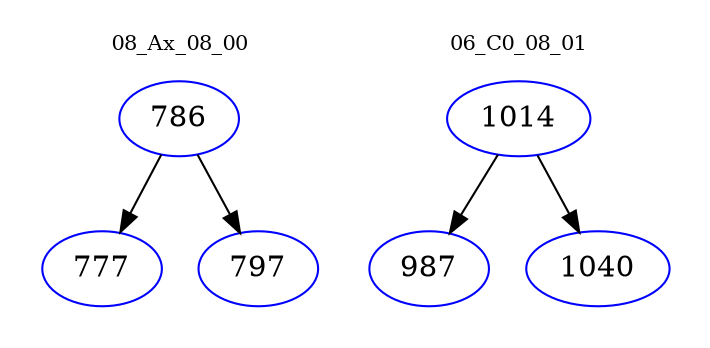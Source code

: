 digraph{
subgraph cluster_0 {
color = white
label = "08_Ax_08_00";
fontsize=10;
T0_786 [label="786", color="blue"]
T0_786 -> T0_777 [color="black"]
T0_777 [label="777", color="blue"]
T0_786 -> T0_797 [color="black"]
T0_797 [label="797", color="blue"]
}
subgraph cluster_1 {
color = white
label = "06_C0_08_01";
fontsize=10;
T1_1014 [label="1014", color="blue"]
T1_1014 -> T1_987 [color="black"]
T1_987 [label="987", color="blue"]
T1_1014 -> T1_1040 [color="black"]
T1_1040 [label="1040", color="blue"]
}
}
